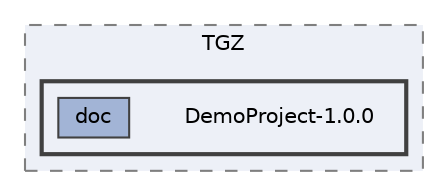 digraph "build/release/package/_CPack_Packages/Linux/TGZ/DemoProject-1.0.0"
{
 // LATEX_PDF_SIZE
  bgcolor="transparent";
  edge [fontname=Helvetica,fontsize=10,labelfontname=Helvetica,labelfontsize=10];
  node [fontname=Helvetica,fontsize=10,shape=box,height=0.2,width=0.4];
  compound=true
  subgraph clusterdir_6e98ddc84b53157fab35a708ea5aa38f {
    graph [ bgcolor="#edf0f7", pencolor="grey50", label="TGZ", fontname=Helvetica,fontsize=10 style="filled,dashed", URL="dir_6e98ddc84b53157fab35a708ea5aa38f.html",tooltip=""]
  subgraph clusterdir_77ecae51a2485916720f83b2908ef8d1 {
    graph [ bgcolor="#edf0f7", pencolor="grey25", label="", fontname=Helvetica,fontsize=10 style="filled,bold", URL="dir_77ecae51a2485916720f83b2908ef8d1.html",tooltip=""]
    dir_77ecae51a2485916720f83b2908ef8d1 [shape=plaintext, label="DemoProject-1.0.0"];
  dir_764468e3e00f4fd506c826efe9a4792e [label="doc", fillcolor="#a2b4d6", color="grey25", style="filled", URL="dir_764468e3e00f4fd506c826efe9a4792e.html",tooltip=""];
  }
  }
}
